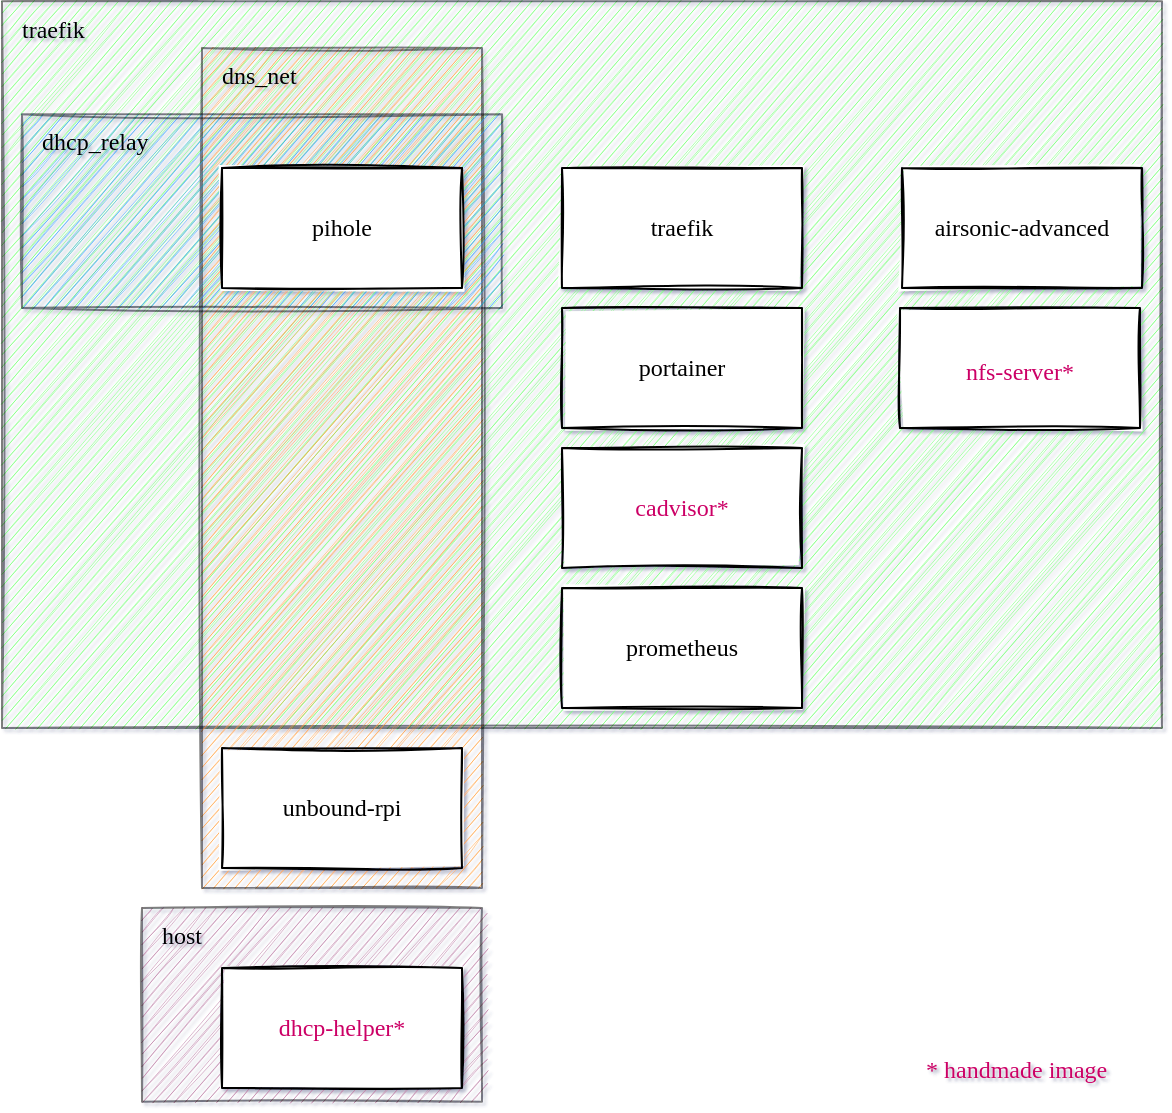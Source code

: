 <mxfile version="15.1.2"><diagram id="sT5LZynuT6dbD0Jzlu5C" name="Page-1"><mxGraphModel dx="1422" dy="764" grid="1" gridSize="10" guides="1" tooltips="1" connect="1" arrows="1" fold="1" page="1" pageScale="1" pageWidth="827" pageHeight="1169" background="#ffffff" math="0" shadow="1"><root><mxCell id="0"/><mxCell id="1" parent="0"/><mxCell id="821xtmD9xf5PuRsaKh6I-21" value="host" style="whiteSpace=wrap;html=1;strokeWidth=1;align=left;verticalAlign=top;opacity=50;fillColor=#B5739D;spacingLeft=8;rounded=0;glass=0;fontFamily=Roboto Mono;fontSource=https%3A%2F%2Ffonts.googleapis.com%2Fcss%3Ffamily%3DRoboto%2BMono;sketch=1;fontSize=12;fontStyle=0" parent="1" vertex="1"><mxGeometry x="140" y="730" width="170" height="96.92" as="geometry"/></mxCell><mxCell id="821xtmD9xf5PuRsaKh6I-12" value="traefik" style="strokeWidth=1;align=left;horizontal=1;verticalAlign=top;labelPosition=center;verticalLabelPosition=middle;html=1;whiteSpace=wrap;opacity=50;perimeterSpacing=0;spacingLeft=8;rounded=0;glass=0;fontFamily=Roboto Mono;fontSource=https%3A%2F%2Ffonts.googleapis.com%2Fcss%3Ffamily%3DRoboto%2BMono;sketch=1;fillColor=#66FF66;fontSize=12;fontStyle=0" parent="1" vertex="1"><mxGeometry x="70" y="276.6" width="580" height="363.4" as="geometry"/></mxCell><mxCell id="821xtmD9xf5PuRsaKh6I-16" value="dns_net" style="whiteSpace=wrap;html=1;strokeWidth=1;align=left;verticalAlign=top;opacity=50;spacingLeft=8;rounded=0;glass=0;fontFamily=Roboto Mono;fontSource=https%3A%2F%2Ffonts.googleapis.com%2Fcss%3Ffamily%3DRoboto%2BMono;sketch=1;fillColor=#FF9933;fontSize=12;fontStyle=0" parent="1" vertex="1"><mxGeometry x="170" y="300" width="140" height="420" as="geometry"/></mxCell><mxCell id="821xtmD9xf5PuRsaKh6I-14" value="dhcp_relay" style="whiteSpace=wrap;html=1;strokeWidth=1;align=left;verticalAlign=top;opacity=50;fillColor=#3399FF;spacingLeft=8;rounded=0;glass=0;fontFamily=Roboto Mono;fontSource=https%3A%2F%2Ffonts.googleapis.com%2Fcss%3Ffamily%3DRoboto%2BMono;sketch=1;fontSize=12;fontStyle=0" parent="1" vertex="1"><mxGeometry x="80" y="333.08" width="240" height="96.92" as="geometry"/></mxCell><mxCell id="821xtmD9xf5PuRsaKh6I-2" value="" style="whiteSpace=wrap;html=1;spacingLeft=0;rounded=0;glass=0;fontFamily=Roboto Mono;fontSource=https%3A%2F%2Ffonts.googleapis.com%2Fcss%3Ffamily%3DRoboto%2BMono;sketch=1;fontSize=12;" parent="1" vertex="1"><mxGeometry x="180" y="360" width="120" height="60" as="geometry"/></mxCell><mxCell id="821xtmD9xf5PuRsaKh6I-3" value="pihole" style="whiteSpace=wrap;html=1;spacingLeft=0;rounded=0;glass=0;fontFamily=Roboto Mono;fontSource=https%3A%2F%2Ffonts.googleapis.com%2Fcss%3Ffamily%3DRoboto%2BMono;sketch=1;fontSize=12;" parent="1" vertex="1"><mxGeometry x="180" y="360" width="120" height="60" as="geometry"/></mxCell><mxCell id="821xtmD9xf5PuRsaKh6I-4" value="&lt;font style=&quot;font-size: 12px&quot;&gt;dhcp-helper&lt;/font&gt;*" style="whiteSpace=wrap;html=1;spacingLeft=0;rounded=0;glass=0;fontFamily=Roboto Mono;fontSource=https%3A%2F%2Ffonts.googleapis.com%2Fcss%3Ffamily%3DRoboto%2BMono;sketch=1;fontSize=12;fontColor=#CC0066;" parent="1" vertex="1"><mxGeometry x="180" y="760" width="120" height="60" as="geometry"/></mxCell><mxCell id="821xtmD9xf5PuRsaKh6I-5" value="&lt;div&gt;unbound-rpi&lt;/div&gt;" style="whiteSpace=wrap;html=1;spacingLeft=0;rounded=0;glass=0;fontFamily=Roboto Mono;fontSource=https%3A%2F%2Ffonts.googleapis.com%2Fcss%3Ffamily%3DRoboto%2BMono;sketch=1;fontSize=12;" parent="1" vertex="1"><mxGeometry x="180" y="650" width="120" height="60" as="geometry"/></mxCell><mxCell id="821xtmD9xf5PuRsaKh6I-6" value="traefik" style="whiteSpace=wrap;html=1;spacingLeft=0;rounded=0;glass=0;fontFamily=Roboto Mono;fontSource=https%3A%2F%2Ffonts.googleapis.com%2Fcss%3Ffamily%3DRoboto%2BMono;sketch=1;fontSize=12;" parent="1" vertex="1"><mxGeometry x="350" y="360" width="120" height="60" as="geometry"/></mxCell><mxCell id="821xtmD9xf5PuRsaKh6I-7" value="portainer" style="whiteSpace=wrap;html=1;spacingLeft=0;rounded=0;glass=0;fontFamily=Roboto Mono;fontSource=https%3A%2F%2Ffonts.googleapis.com%2Fcss%3Ffamily%3DRoboto%2BMono;sketch=1;fontSize=12;" parent="1" vertex="1"><mxGeometry x="350" y="430" width="120" height="60" as="geometry"/></mxCell><mxCell id="821xtmD9xf5PuRsaKh6I-8" value="&lt;font style=&quot;font-size: 12px&quot;&gt;cadvisor&lt;/font&gt;*" style="whiteSpace=wrap;html=1;labelBorderColor=none;spacingLeft=0;rounded=0;glass=0;fontFamily=Roboto Mono;fontSource=https%3A%2F%2Ffonts.googleapis.com%2Fcss%3Ffamily%3DRoboto%2BMono;sketch=1;fillStyle=auto;fontSize=12;fontColor=#CC0066;" parent="1" vertex="1"><mxGeometry x="350" y="500" width="120" height="60" as="geometry"/></mxCell><mxCell id="821xtmD9xf5PuRsaKh6I-9" value="prometheus" style="whiteSpace=wrap;html=1;spacingLeft=0;rounded=0;glass=0;fontFamily=Roboto Mono;fontSource=https%3A%2F%2Ffonts.googleapis.com%2Fcss%3Ffamily%3DRoboto%2BMono;sketch=1;fontSize=12;" parent="1" vertex="1"><mxGeometry x="350" y="570" width="120" height="60" as="geometry"/></mxCell><mxCell id="821xtmD9xf5PuRsaKh6I-10" value="airsonic-advanced" style="whiteSpace=wrap;html=1;spacingLeft=0;rounded=0;glass=0;fontFamily=Roboto Mono;fontSource=https%3A%2F%2Ffonts.googleapis.com%2Fcss%3Ffamily%3DRoboto%2BMono;sketch=1;fontSize=12;" parent="1" vertex="1"><mxGeometry x="520" y="360" width="120" height="60" as="geometry"/></mxCell><mxCell id="821xtmD9xf5PuRsaKh6I-11" value="&lt;div&gt;&lt;font style=&quot;font-size: 12px&quot;&gt;nfs-server*&lt;/font&gt;&lt;span style=&quot;left: 256.482px ; top: 485.91px ; font-size: 16.604px ; font-family: sans-serif ; transform: scalex(1.915)&quot; dir=&quot;ltr&quot;&gt;&lt;/span&gt;&lt;/div&gt;" style="whiteSpace=wrap;html=1;spacingLeft=0;rounded=0;glass=0;fontFamily=Roboto Mono;fontSource=https%3A%2F%2Ffonts.googleapis.com%2Fcss%3Ffamily%3DRoboto%2BMono;sketch=1;fontSize=12;fontStyle=0;fontColor=#CC0066;" parent="1" vertex="1"><mxGeometry x="519" y="430" width="120" height="60" as="geometry"/></mxCell><mxCell id="xHYsooDp7rrJshaaBb5u-1" value="* handmade image" style="text;whiteSpace=wrap;html=1;fontSize=12;fontColor=#CC0066;fontFamily=Roboto Mono;fontSource=https%3A%2F%2Ffonts.googleapis.com%2Fcss%3Ffamily%3DRoboto%2BMono;" vertex="1" parent="1"><mxGeometry x="530" y="796.92" width="120" height="30" as="geometry"/></mxCell></root></mxGraphModel></diagram></mxfile>
